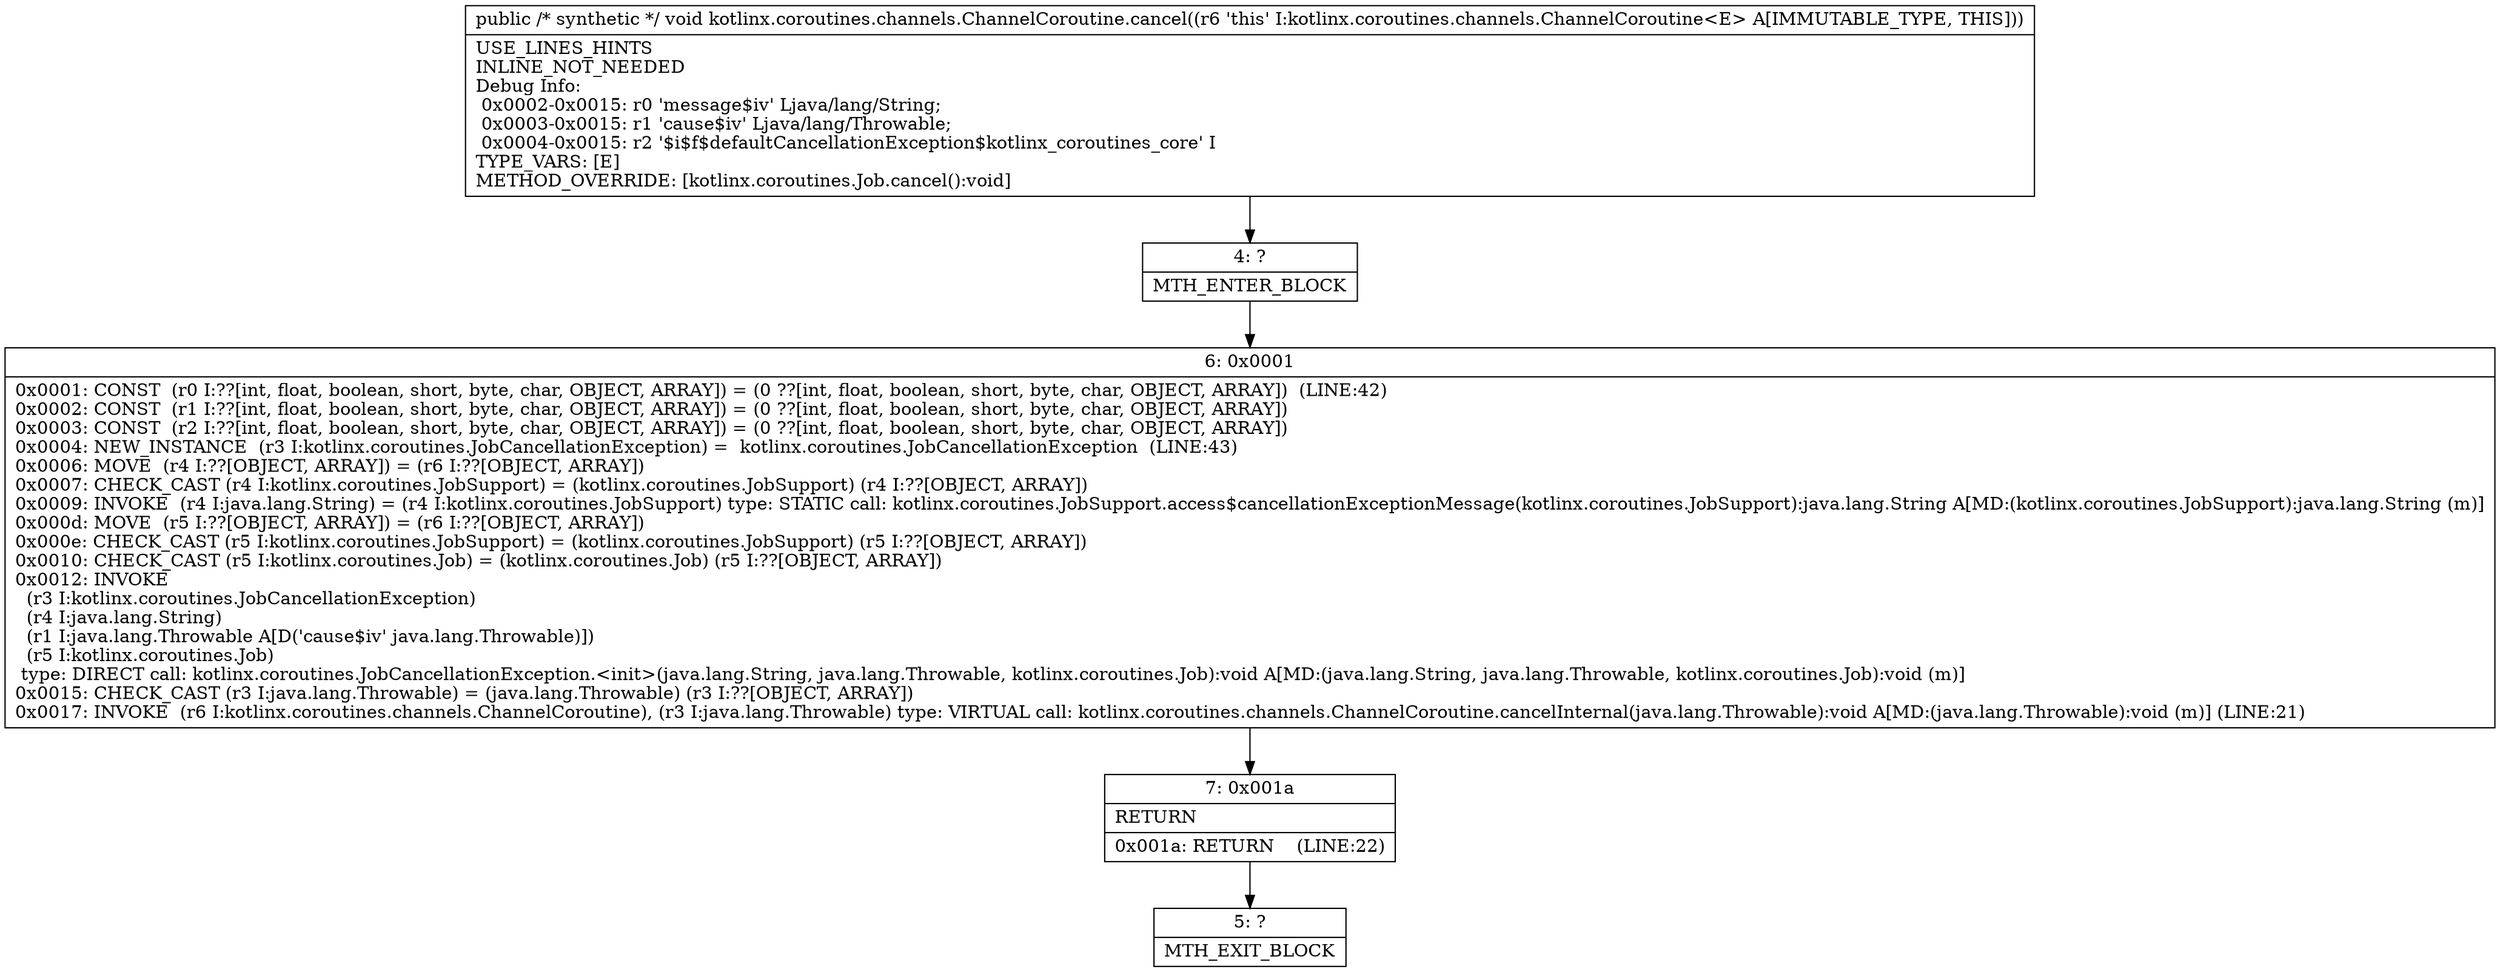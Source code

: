 digraph "CFG forkotlinx.coroutines.channels.ChannelCoroutine.cancel()V" {
Node_4 [shape=record,label="{4\:\ ?|MTH_ENTER_BLOCK\l}"];
Node_6 [shape=record,label="{6\:\ 0x0001|0x0001: CONST  (r0 I:??[int, float, boolean, short, byte, char, OBJECT, ARRAY]) = (0 ??[int, float, boolean, short, byte, char, OBJECT, ARRAY])  (LINE:42)\l0x0002: CONST  (r1 I:??[int, float, boolean, short, byte, char, OBJECT, ARRAY]) = (0 ??[int, float, boolean, short, byte, char, OBJECT, ARRAY]) \l0x0003: CONST  (r2 I:??[int, float, boolean, short, byte, char, OBJECT, ARRAY]) = (0 ??[int, float, boolean, short, byte, char, OBJECT, ARRAY]) \l0x0004: NEW_INSTANCE  (r3 I:kotlinx.coroutines.JobCancellationException) =  kotlinx.coroutines.JobCancellationException  (LINE:43)\l0x0006: MOVE  (r4 I:??[OBJECT, ARRAY]) = (r6 I:??[OBJECT, ARRAY]) \l0x0007: CHECK_CAST (r4 I:kotlinx.coroutines.JobSupport) = (kotlinx.coroutines.JobSupport) (r4 I:??[OBJECT, ARRAY]) \l0x0009: INVOKE  (r4 I:java.lang.String) = (r4 I:kotlinx.coroutines.JobSupport) type: STATIC call: kotlinx.coroutines.JobSupport.access$cancellationExceptionMessage(kotlinx.coroutines.JobSupport):java.lang.String A[MD:(kotlinx.coroutines.JobSupport):java.lang.String (m)]\l0x000d: MOVE  (r5 I:??[OBJECT, ARRAY]) = (r6 I:??[OBJECT, ARRAY]) \l0x000e: CHECK_CAST (r5 I:kotlinx.coroutines.JobSupport) = (kotlinx.coroutines.JobSupport) (r5 I:??[OBJECT, ARRAY]) \l0x0010: CHECK_CAST (r5 I:kotlinx.coroutines.Job) = (kotlinx.coroutines.Job) (r5 I:??[OBJECT, ARRAY]) \l0x0012: INVOKE  \l  (r3 I:kotlinx.coroutines.JobCancellationException)\l  (r4 I:java.lang.String)\l  (r1 I:java.lang.Throwable A[D('cause$iv' java.lang.Throwable)])\l  (r5 I:kotlinx.coroutines.Job)\l type: DIRECT call: kotlinx.coroutines.JobCancellationException.\<init\>(java.lang.String, java.lang.Throwable, kotlinx.coroutines.Job):void A[MD:(java.lang.String, java.lang.Throwable, kotlinx.coroutines.Job):void (m)]\l0x0015: CHECK_CAST (r3 I:java.lang.Throwable) = (java.lang.Throwable) (r3 I:??[OBJECT, ARRAY]) \l0x0017: INVOKE  (r6 I:kotlinx.coroutines.channels.ChannelCoroutine), (r3 I:java.lang.Throwable) type: VIRTUAL call: kotlinx.coroutines.channels.ChannelCoroutine.cancelInternal(java.lang.Throwable):void A[MD:(java.lang.Throwable):void (m)] (LINE:21)\l}"];
Node_7 [shape=record,label="{7\:\ 0x001a|RETURN\l|0x001a: RETURN    (LINE:22)\l}"];
Node_5 [shape=record,label="{5\:\ ?|MTH_EXIT_BLOCK\l}"];
MethodNode[shape=record,label="{public \/* synthetic *\/ void kotlinx.coroutines.channels.ChannelCoroutine.cancel((r6 'this' I:kotlinx.coroutines.channels.ChannelCoroutine\<E\> A[IMMUTABLE_TYPE, THIS]))  | USE_LINES_HINTS\lINLINE_NOT_NEEDED\lDebug Info:\l  0x0002\-0x0015: r0 'message$iv' Ljava\/lang\/String;\l  0x0003\-0x0015: r1 'cause$iv' Ljava\/lang\/Throwable;\l  0x0004\-0x0015: r2 '$i$f$defaultCancellationException$kotlinx_coroutines_core' I\lTYPE_VARS: [E]\lMETHOD_OVERRIDE: [kotlinx.coroutines.Job.cancel():void]\l}"];
MethodNode -> Node_4;Node_4 -> Node_6;
Node_6 -> Node_7;
Node_7 -> Node_5;
}

